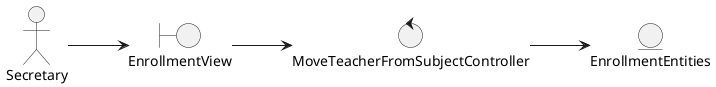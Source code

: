 @startuml
left to right direction

actor Secretary

boundary EnrollmentView

control MoveTeacherFromSubjectController

entity EnrollmentEntities



'--- Actor relations ---
Secretary --> EnrollmentView

'--- Views relations ---
EnrollmentView --> MoveTeacherFromSubjectController

'--- Controllers relations ---
MoveTeacherFromSubjectController --> EnrollmentEntities

'--- Entity relations ---
@enduml